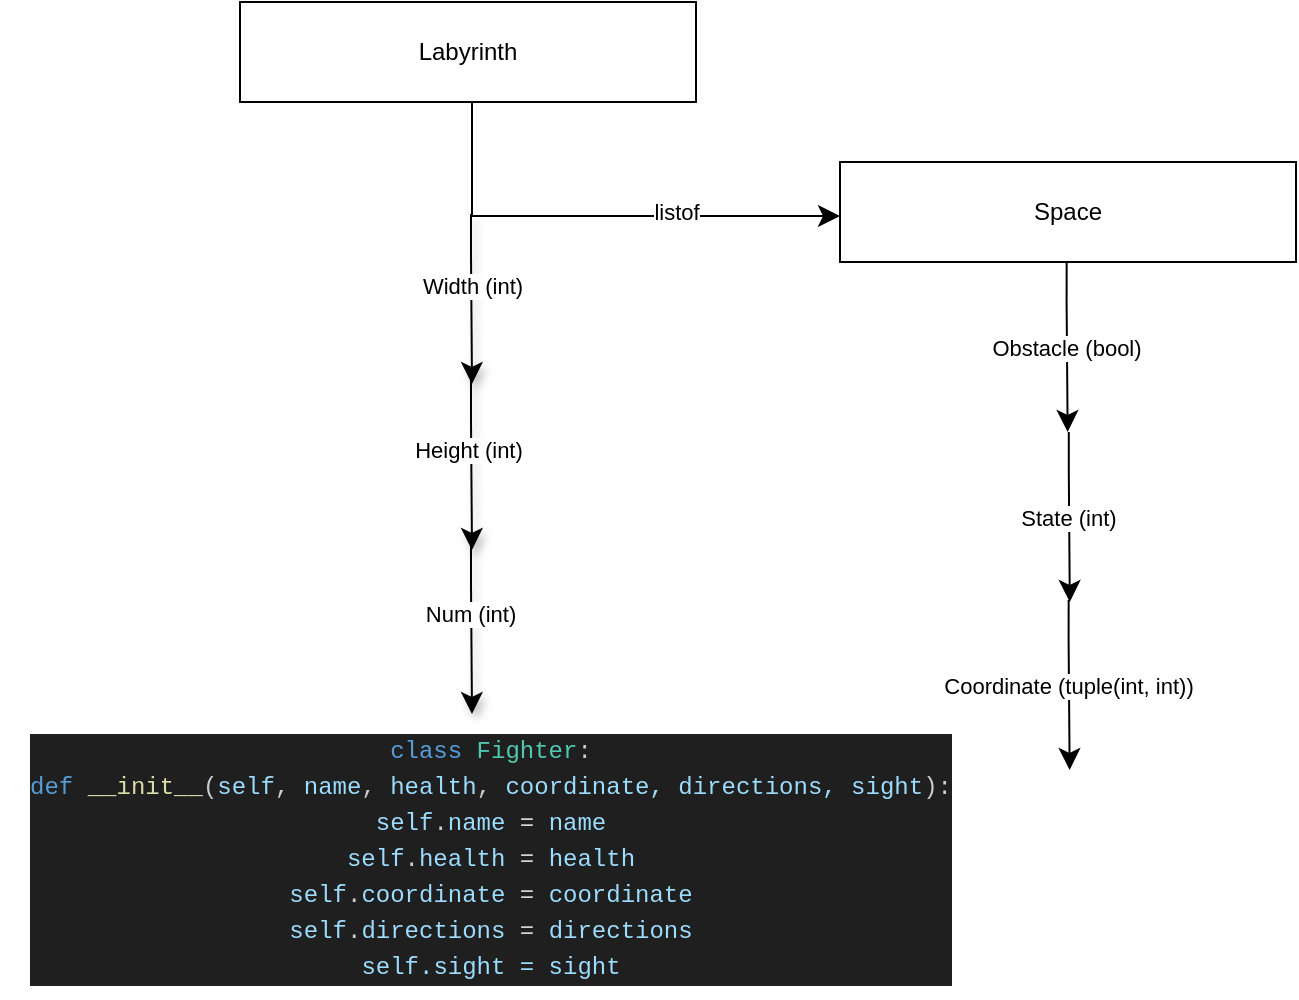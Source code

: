 <mxfile>
    <diagram id="EIsz2DVmC6sGtYGj7GTr" name="Page-1">
        <mxGraphModel dx="604" dy="467" grid="1" gridSize="10" guides="1" tooltips="1" connect="1" arrows="1" fold="1" page="1" pageScale="1" pageWidth="850" pageHeight="1100" math="0" shadow="0">
            <root>
                <mxCell id="0"/>
                <mxCell id="1" parent="0"/>
                <mxCell id="2" value="Labyrinth" style="rounded=0;whiteSpace=wrap;html=1;" parent="1" vertex="1">
                    <mxGeometry x="140" y="32" width="228" height="50" as="geometry"/>
                </mxCell>
                <mxCell id="4" value="" style="edgeStyle=segmentEdgeStyle;endArrow=classic;html=1;curved=0;rounded=0;endSize=8;startSize=8;entryX=0;entryY=0.5;entryDx=0;entryDy=0;exitX=0.5;exitY=1;exitDx=0;exitDy=0;" parent="1" source="2" edge="1">
                    <mxGeometry width="50" height="50" relative="1" as="geometry">
                        <mxPoint x="256" y="80" as="sourcePoint"/>
                        <mxPoint x="440" y="139" as="targetPoint"/>
                        <Array as="points">
                            <mxPoint x="256" y="82"/>
                            <mxPoint x="256" y="139"/>
                        </Array>
                    </mxGeometry>
                </mxCell>
                <mxCell id="27" value="listof" style="edgeLabel;html=1;align=center;verticalAlign=middle;resizable=0;points=[];" vertex="1" connectable="0" parent="4">
                    <mxGeometry x="0.311" y="2" relative="1" as="geometry">
                        <mxPoint x="1" as="offset"/>
                    </mxGeometry>
                </mxCell>
                <mxCell id="10" value="Space" style="rounded=0;whiteSpace=wrap;html=1;" parent="1" vertex="1">
                    <mxGeometry x="440" y="112" width="228" height="50" as="geometry"/>
                </mxCell>
                <mxCell id="13" value="" style="edgeStyle=segmentEdgeStyle;endArrow=classic;html=1;curved=0;rounded=0;endSize=8;startSize=8;shadow=1;" parent="1" edge="1">
                    <mxGeometry width="50" height="50" relative="1" as="geometry">
                        <mxPoint x="255.5" y="138" as="sourcePoint"/>
                        <mxPoint x="256" y="223" as="targetPoint"/>
                        <Array as="points">
                            <mxPoint x="255.5" y="158"/>
                        </Array>
                    </mxGeometry>
                </mxCell>
                <mxCell id="15" value="Width (int)" style="edgeLabel;html=1;align=center;verticalAlign=middle;resizable=0;points=[];" parent="13" vertex="1" connectable="0">
                    <mxGeometry x="-0.16" y="3" relative="1" as="geometry">
                        <mxPoint x="-3" as="offset"/>
                    </mxGeometry>
                </mxCell>
                <mxCell id="14" value="" style="edgeStyle=segmentEdgeStyle;endArrow=classic;html=1;curved=0;rounded=0;endSize=8;startSize=8;shadow=1;" parent="1" edge="1">
                    <mxGeometry width="50" height="50" relative="1" as="geometry">
                        <mxPoint x="255.5" y="221" as="sourcePoint"/>
                        <mxPoint x="256" y="306" as="targetPoint"/>
                        <Array as="points">
                            <mxPoint x="255.5" y="241"/>
                        </Array>
                    </mxGeometry>
                </mxCell>
                <mxCell id="16" value="Height (int)" style="edgeLabel;html=1;align=center;verticalAlign=middle;resizable=0;points=[];" parent="14" vertex="1" connectable="0">
                    <mxGeometry x="-0.177" y="-2" relative="1" as="geometry">
                        <mxPoint as="offset"/>
                    </mxGeometry>
                </mxCell>
                <mxCell id="17" value="" style="edgeStyle=segmentEdgeStyle;endArrow=classic;html=1;curved=0;rounded=0;endSize=8;startSize=8;shadow=1;" edge="1" parent="1">
                    <mxGeometry width="50" height="50" relative="1" as="geometry">
                        <mxPoint x="255.5" y="303" as="sourcePoint"/>
                        <mxPoint x="256" y="388" as="targetPoint"/>
                        <Array as="points">
                            <mxPoint x="255.5" y="323"/>
                        </Array>
                    </mxGeometry>
                </mxCell>
                <mxCell id="18" value="Num (int)" style="edgeLabel;html=1;align=center;verticalAlign=middle;resizable=0;points=[];" vertex="1" connectable="0" parent="17">
                    <mxGeometry x="-0.177" y="-2" relative="1" as="geometry">
                        <mxPoint x="1" as="offset"/>
                    </mxGeometry>
                </mxCell>
                <mxCell id="19" value="" style="edgeStyle=segmentEdgeStyle;endArrow=classic;html=1;curved=0;rounded=0;endSize=8;startSize=8;" edge="1" parent="1">
                    <mxGeometry width="50" height="50" relative="1" as="geometry">
                        <mxPoint x="553.33" y="162" as="sourcePoint"/>
                        <mxPoint x="553.83" y="247" as="targetPoint"/>
                        <Array as="points">
                            <mxPoint x="553.33" y="182"/>
                        </Array>
                    </mxGeometry>
                </mxCell>
                <mxCell id="20" value="Obstacle (bool)" style="edgeLabel;html=1;align=center;verticalAlign=middle;resizable=0;points=[];" vertex="1" connectable="0" parent="19">
                    <mxGeometry x="0.032" y="-4" relative="1" as="geometry">
                        <mxPoint x="3" y="-1" as="offset"/>
                    </mxGeometry>
                </mxCell>
                <mxCell id="23" value="" style="edgeStyle=segmentEdgeStyle;endArrow=classic;html=1;curved=0;rounded=0;endSize=8;startSize=8;" edge="1" parent="1">
                    <mxGeometry width="50" height="50" relative="1" as="geometry">
                        <mxPoint x="554.4" y="247" as="sourcePoint"/>
                        <mxPoint x="554.9" y="332" as="targetPoint"/>
                        <Array as="points">
                            <mxPoint x="554.4" y="267"/>
                        </Array>
                    </mxGeometry>
                </mxCell>
                <mxCell id="24" value="State (int)" style="edgeLabel;html=1;align=center;verticalAlign=middle;resizable=0;points=[];" vertex="1" connectable="0" parent="23">
                    <mxGeometry x="0.032" y="-4" relative="1" as="geometry">
                        <mxPoint x="3" y="-1" as="offset"/>
                    </mxGeometry>
                </mxCell>
                <mxCell id="25" value="" style="edgeStyle=segmentEdgeStyle;endArrow=classic;html=1;curved=0;rounded=0;endSize=8;startSize=8;" edge="1" parent="1">
                    <mxGeometry width="50" height="50" relative="1" as="geometry">
                        <mxPoint x="554.33" y="331" as="sourcePoint"/>
                        <mxPoint x="554.83" y="416" as="targetPoint"/>
                        <Array as="points">
                            <mxPoint x="554.33" y="351"/>
                        </Array>
                    </mxGeometry>
                </mxCell>
                <mxCell id="26" value="Coordinate (tuple(int, int))" style="edgeLabel;html=1;align=center;verticalAlign=middle;resizable=0;points=[];" vertex="1" connectable="0" parent="25">
                    <mxGeometry x="0.032" y="-4" relative="1" as="geometry">
                        <mxPoint x="3" y="-1" as="offset"/>
                    </mxGeometry>
                </mxCell>
                <mxCell id="28" value="&lt;div style=&quot;color: rgb(204, 204, 204); background-color: rgb(31, 31, 31); font-family: Menlo, Monaco, &amp;quot;Courier New&amp;quot;, monospace; line-height: 18px;&quot;&gt;&lt;div&gt;&lt;span style=&quot;color: #569cd6;&quot;&gt;class&lt;/span&gt; &lt;span style=&quot;color: #4ec9b0;&quot;&gt;Fighter&lt;/span&gt;:&lt;/div&gt;&lt;div&gt;  &lt;span style=&quot;color: #569cd6;&quot;&gt;def&lt;/span&gt; &lt;span style=&quot;color: #dcdcaa;&quot;&gt;__init__&lt;/span&gt;(&lt;span style=&quot;color: #9cdcfe;&quot;&gt;self&lt;/span&gt;, &lt;span style=&quot;color: #9cdcfe;&quot;&gt;name&lt;/span&gt;, &lt;span style=&quot;color: #9cdcfe;&quot;&gt;health&lt;/span&gt;, &lt;span style=&quot;color: #9cdcfe;&quot;&gt;coordinate, directions, sight&lt;/span&gt;):&lt;/div&gt;&lt;div&gt;    &lt;span style=&quot;color: #9cdcfe;&quot;&gt;self&lt;/span&gt;.&lt;span style=&quot;color: #9cdcfe;&quot;&gt;name&lt;/span&gt; &lt;span style=&quot;color: #d4d4d4;&quot;&gt;=&lt;/span&gt; &lt;span style=&quot;color: #9cdcfe;&quot;&gt;name&lt;/span&gt;&lt;/div&gt;&lt;div&gt;    &lt;span style=&quot;color: #9cdcfe;&quot;&gt;self&lt;/span&gt;.&lt;span style=&quot;color: #9cdcfe;&quot;&gt;health&lt;/span&gt; &lt;span style=&quot;color: #d4d4d4;&quot;&gt;=&lt;/span&gt; &lt;span style=&quot;color: #9cdcfe;&quot;&gt;health&lt;/span&gt;&lt;/div&gt;&lt;div&gt;    &lt;span style=&quot;color: #9cdcfe;&quot;&gt;self&lt;/span&gt;.&lt;span style=&quot;color: #9cdcfe;&quot;&gt;coordinate&lt;/span&gt; &lt;span style=&quot;color: #d4d4d4;&quot;&gt;=&lt;/span&gt; &lt;span style=&quot;color: #9cdcfe;&quot;&gt;coordinate&lt;/span&gt;&lt;/div&gt;&lt;div&gt;&lt;div style=&quot;line-height: 18px;&quot;&gt;    &lt;span style=&quot;color: #9cdcfe;&quot;&gt;self&lt;/span&gt;.&lt;span style=&quot;color: #9cdcfe;&quot;&gt;directions&lt;/span&gt; &lt;span style=&quot;color: #d4d4d4;&quot;&gt;=&lt;/span&gt; &lt;span style=&quot;color: #9cdcfe;&quot;&gt;directions&lt;/span&gt;&lt;/div&gt;&lt;/div&gt;&lt;div style=&quot;line-height: 18px;&quot;&gt;&lt;span style=&quot;color: #9cdcfe;&quot;&gt;self.sight = sight&lt;/span&gt;&lt;/div&gt;&lt;/div&gt;" style="text;html=1;align=center;verticalAlign=middle;resizable=0;points=[];autosize=1;strokeColor=none;fillColor=none;" vertex="1" parent="1">
                    <mxGeometry x="20" y="390" width="490" height="140" as="geometry"/>
                </mxCell>
            </root>
        </mxGraphModel>
    </diagram>
</mxfile>